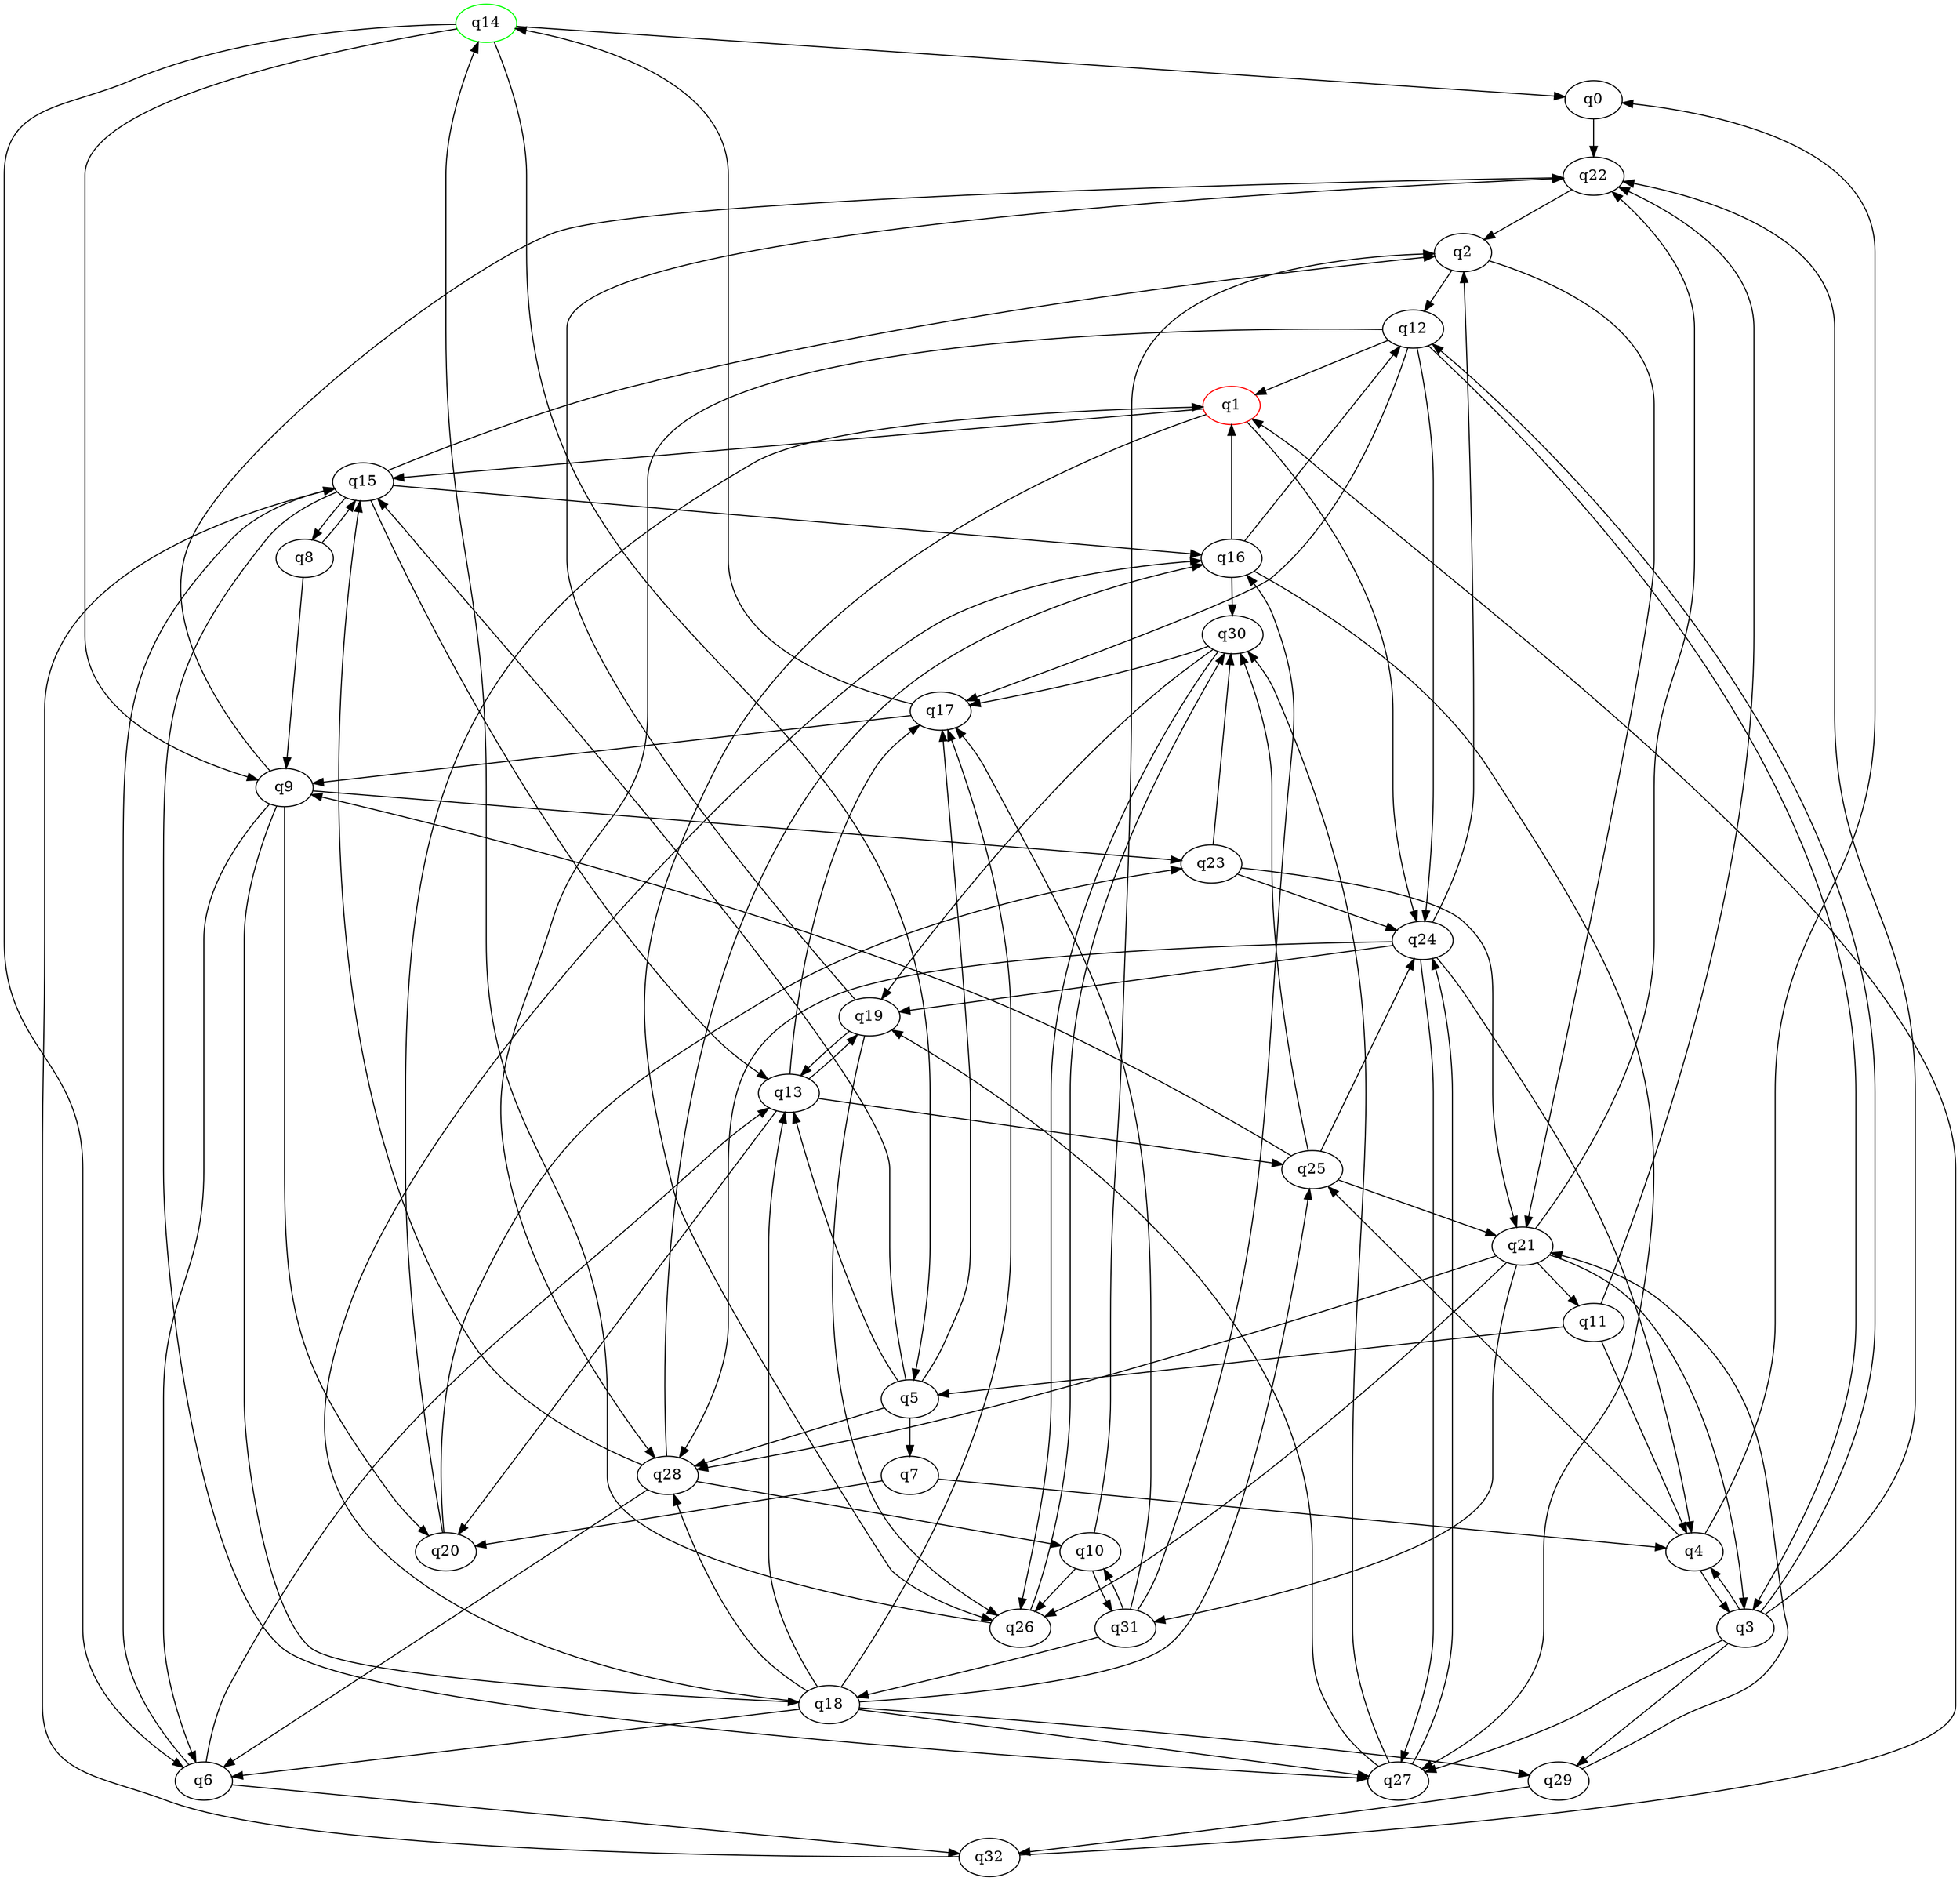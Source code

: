 digraph A{
q14 [initial=1,color=green];
q1 [final=1,color=red];
q0 -> q22;
q1 -> q15;
q1 -> q24;
q1 -> q26;
q2 -> q12;
q2 -> q21;
q3 -> q4;
q3 -> q12;
q3 -> q22;
q3 -> q27;
q3 -> q29;
q4 -> q0;
q4 -> q3;
q4 -> q25;
q5 -> q7;
q5 -> q13;
q5 -> q15;
q5 -> q17;
q5 -> q28;
q6 -> q13;
q6 -> q15;
q6 -> q32;
q7 -> q4;
q7 -> q20;
q8 -> q9;
q8 -> q15;
q9 -> q6;
q9 -> q18;
q9 -> q20;
q9 -> q22;
q9 -> q23;
q10 -> q2;
q10 -> q26;
q10 -> q31;
q11 -> q4;
q11 -> q5;
q11 -> q22;
q12 -> q1;
q12 -> q3;
q12 -> q17;
q12 -> q24;
q12 -> q28;
q13 -> q17;
q13 -> q19;
q13 -> q20;
q13 -> q25;
q14 -> q0;
q14 -> q5;
q14 -> q6;
q14 -> q9;
q15 -> q2;
q15 -> q8;
q15 -> q13;
q15 -> q16;
q15 -> q27;
q16 -> q1;
q16 -> q12;
q16 -> q27;
q16 -> q30;
q17 -> q9;
q17 -> q14;
q18 -> q6;
q18 -> q13;
q18 -> q16;
q18 -> q17;
q18 -> q25;
q18 -> q27;
q18 -> q28;
q18 -> q29;
q19 -> q13;
q19 -> q22;
q19 -> q26;
q20 -> q1;
q20 -> q23;
q21 -> q3;
q21 -> q11;
q21 -> q22;
q21 -> q26;
q21 -> q28;
q21 -> q31;
q22 -> q2;
q23 -> q21;
q23 -> q24;
q23 -> q30;
q24 -> q2;
q24 -> q4;
q24 -> q19;
q24 -> q27;
q24 -> q28;
q25 -> q9;
q25 -> q21;
q25 -> q24;
q25 -> q30;
q26 -> q14;
q26 -> q30;
q27 -> q19;
q27 -> q24;
q27 -> q30;
q28 -> q6;
q28 -> q10;
q28 -> q15;
q28 -> q16;
q29 -> q21;
q29 -> q32;
q30 -> q17;
q30 -> q19;
q30 -> q26;
q31 -> q10;
q31 -> q16;
q31 -> q17;
q31 -> q18;
q32 -> q1;
q32 -> q15;
}